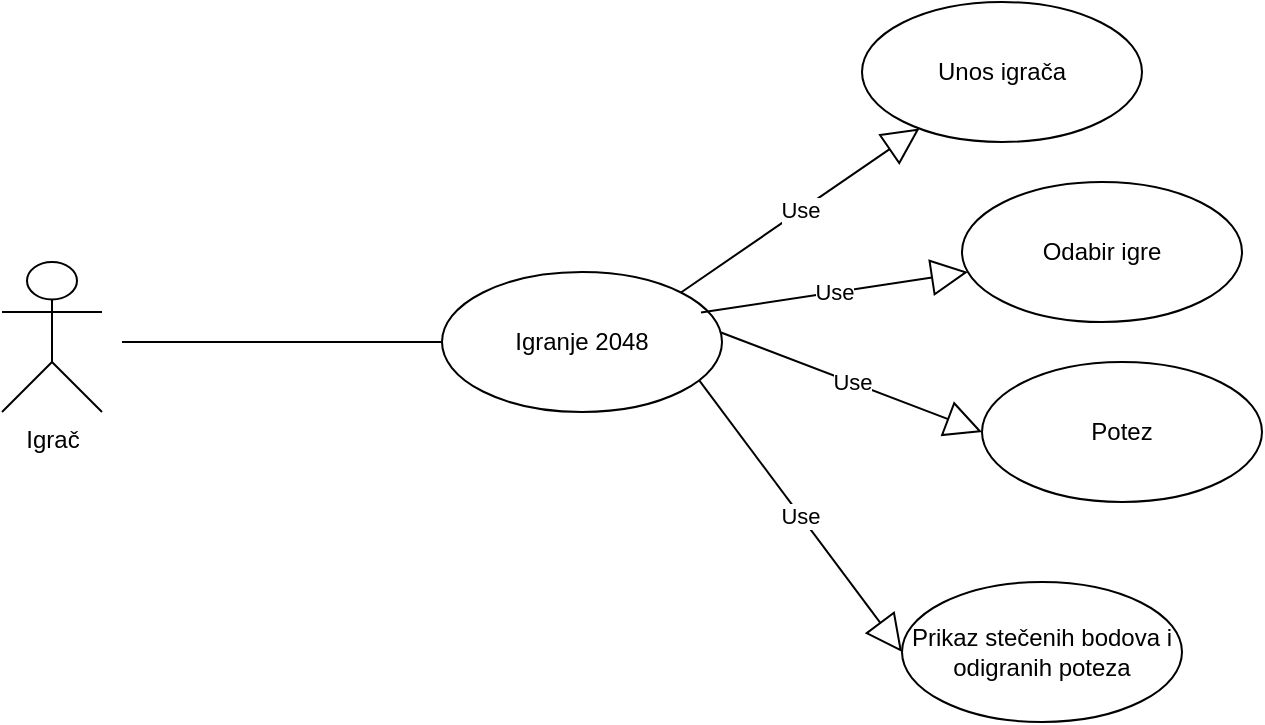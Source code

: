 <mxfile version="14.1.9" type="github" pages="3">
  <diagram id="4oy8QzDiB6QRUBUMDUoN" name="UseCase: Igranje 2048">
    <mxGraphModel dx="1038" dy="580" grid="1" gridSize="10" guides="1" tooltips="1" connect="1" arrows="1" fold="1" page="1" pageScale="1" pageWidth="827" pageHeight="1169" math="0" shadow="0">
      <root>
        <mxCell id="0" />
        <mxCell id="1" parent="0" />
        <mxCell id="UtJjpzWJMwNSMbZmCYVx-2" value="Igrač" style="shape=umlActor;verticalLabelPosition=bottom;verticalAlign=top;html=1;" parent="1" vertex="1">
          <mxGeometry x="70" y="270" width="50" height="75" as="geometry" />
        </mxCell>
        <mxCell id="UtJjpzWJMwNSMbZmCYVx-3" value="Igranje 2048" style="ellipse;whiteSpace=wrap;html=1;" parent="1" vertex="1">
          <mxGeometry x="290" y="275" width="140" height="70" as="geometry" />
        </mxCell>
        <mxCell id="UtJjpzWJMwNSMbZmCYVx-4" value="" style="endArrow=none;html=1;exitX=0;exitY=0.5;exitDx=0;exitDy=0;" parent="1" source="UtJjpzWJMwNSMbZmCYVx-3" edge="1">
          <mxGeometry width="50" height="50" relative="1" as="geometry">
            <mxPoint x="530" y="590" as="sourcePoint" />
            <mxPoint x="130" y="310" as="targetPoint" />
          </mxGeometry>
        </mxCell>
        <mxCell id="G9BYI7_02Bs0RA9_PzGR-2" value="Unos igrača" style="ellipse;whiteSpace=wrap;html=1;" vertex="1" parent="1">
          <mxGeometry x="500" y="140" width="140" height="70" as="geometry" />
        </mxCell>
        <mxCell id="G9BYI7_02Bs0RA9_PzGR-3" value="Odabir igre&lt;span style=&quot;color: rgba(0 , 0 , 0 , 0) ; font-family: monospace ; font-size: 0px&quot;&gt;%3CmxGraphModel%3E%3Croot%3E%3CmxCell%20id%3D%220%22%2F%3E%3CmxCell%20id%3D%221%22%20parent%3D%220%22%2F%3E%3CmxCell%20id%3D%222%22%20value%3D%22Igranje%202048%22%20style%3D%22ellipse%3BwhiteSpace%3Dwrap%3Bhtml%3D1%3B%22%20vertex%3D%221%22%20parent%3D%221%22%3E%3CmxGeometry%20x%3D%22290%22%20y%3D%22275%22%20width%3D%22140%22%20height%3D%2270%22%20as%3D%22geometry%22%2F%3E%3C%2FmxCell%3E%3C%2Froot%3E%3C%2FmxGraphModel%3E&lt;/span&gt;" style="ellipse;whiteSpace=wrap;html=1;" vertex="1" parent="1">
          <mxGeometry x="550" y="230" width="140" height="70" as="geometry" />
        </mxCell>
        <mxCell id="G9BYI7_02Bs0RA9_PzGR-4" value="Potez" style="ellipse;whiteSpace=wrap;html=1;" vertex="1" parent="1">
          <mxGeometry x="560" y="320" width="140" height="70" as="geometry" />
        </mxCell>
        <mxCell id="G9BYI7_02Bs0RA9_PzGR-5" value="Prikaz stečenih bodova i odigranih poteza" style="ellipse;whiteSpace=wrap;html=1;" vertex="1" parent="1">
          <mxGeometry x="520" y="430" width="140" height="70" as="geometry" />
        </mxCell>
        <mxCell id="G9BYI7_02Bs0RA9_PzGR-7" value="Use" style="endArrow=block;endSize=16;endFill=0;html=1;exitX=1;exitY=0;exitDx=0;exitDy=0;" edge="1" parent="1" source="UtJjpzWJMwNSMbZmCYVx-3" target="G9BYI7_02Bs0RA9_PzGR-2">
          <mxGeometry width="160" relative="1" as="geometry">
            <mxPoint x="330" y="440" as="sourcePoint" />
            <mxPoint x="490" y="440" as="targetPoint" />
          </mxGeometry>
        </mxCell>
        <mxCell id="G9BYI7_02Bs0RA9_PzGR-9" value="Use" style="endArrow=block;endSize=16;endFill=0;html=1;exitX=1;exitY=0;exitDx=0;exitDy=0;" edge="1" parent="1" target="G9BYI7_02Bs0RA9_PzGR-3">
          <mxGeometry width="160" relative="1" as="geometry">
            <mxPoint x="419.497" y="295.251" as="sourcePoint" />
            <mxPoint x="550.503" y="229.749" as="targetPoint" />
          </mxGeometry>
        </mxCell>
        <mxCell id="G9BYI7_02Bs0RA9_PzGR-10" value="Use" style="endArrow=block;endSize=16;endFill=0;html=1;exitX=1;exitY=0;exitDx=0;exitDy=0;entryX=0;entryY=0.5;entryDx=0;entryDy=0;" edge="1" parent="1" target="G9BYI7_02Bs0RA9_PzGR-4">
          <mxGeometry width="160" relative="1" as="geometry">
            <mxPoint x="429.497" y="305.251" as="sourcePoint" />
            <mxPoint x="560.503" y="239.749" as="targetPoint" />
          </mxGeometry>
        </mxCell>
        <mxCell id="G9BYI7_02Bs0RA9_PzGR-11" value="Use" style="endArrow=block;endSize=16;endFill=0;html=1;exitX=0.92;exitY=0.777;exitDx=0;exitDy=0;exitPerimeter=0;entryX=0;entryY=0.5;entryDx=0;entryDy=0;" edge="1" parent="1" source="UtJjpzWJMwNSMbZmCYVx-3" target="G9BYI7_02Bs0RA9_PzGR-5">
          <mxGeometry width="160" relative="1" as="geometry">
            <mxPoint x="439.497" y="315.251" as="sourcePoint" />
            <mxPoint x="570.503" y="249.749" as="targetPoint" />
          </mxGeometry>
        </mxCell>
      </root>
    </mxGraphModel>
  </diagram>
  <diagram id="qMPHA3hrOo82yHzI00W6" name="Activity: igranje 2048">
    <mxGraphModel dx="1038" dy="580" grid="1" gridSize="10" guides="1" tooltips="1" connect="1" arrows="1" fold="1" page="1" pageScale="1" pageWidth="827" pageHeight="1169" math="0" shadow="0">
      <root>
        <mxCell id="uWv3LQWqG7xGrmStCNz2-0" />
        <mxCell id="uWv3LQWqG7xGrmStCNz2-1" parent="uWv3LQWqG7xGrmStCNz2-0" />
        <mxCell id="a2cNhKKj_JagrZBdh2Ad-1" value="" style="ellipse;html=1;shape=startState;fillColor=#000000;strokeColor=#ff0000;" vertex="1" parent="uWv3LQWqG7xGrmStCNz2-1">
          <mxGeometry x="384" y="20" width="30" height="30" as="geometry" />
        </mxCell>
        <mxCell id="a2cNhKKj_JagrZBdh2Ad-2" value="" style="edgeStyle=orthogonalEdgeStyle;html=1;verticalAlign=bottom;endArrow=open;endSize=8;strokeColor=#ff0000;" edge="1" source="a2cNhKKj_JagrZBdh2Ad-1" parent="uWv3LQWqG7xGrmStCNz2-1">
          <mxGeometry relative="1" as="geometry">
            <mxPoint x="399" y="110" as="targetPoint" />
          </mxGeometry>
        </mxCell>
        <mxCell id="a2cNhKKj_JagrZBdh2Ad-3" value="Unos igrača" style="rounded=1;whiteSpace=wrap;html=1;arcSize=40;fontColor=#000000;fillColor=#ffffc0;strokeColor=#ff0000;" vertex="1" parent="uWv3LQWqG7xGrmStCNz2-1">
          <mxGeometry x="353.5" y="110" width="91" height="20" as="geometry" />
        </mxCell>
        <mxCell id="a2cNhKKj_JagrZBdh2Ad-4" value="" style="edgeStyle=orthogonalEdgeStyle;html=1;verticalAlign=bottom;endArrow=open;endSize=8;strokeColor=#ff0000;" edge="1" source="a2cNhKKj_JagrZBdh2Ad-3" parent="uWv3LQWqG7xGrmStCNz2-1">
          <mxGeometry relative="1" as="geometry">
            <mxPoint x="399" y="160" as="targetPoint" />
          </mxGeometry>
        </mxCell>
        <mxCell id="a2cNhKKj_JagrZBdh2Ad-5" value="Prikaz polja s brojevima" style="rounded=1;whiteSpace=wrap;html=1;arcSize=40;fontColor=#000000;fillColor=#ffffc0;strokeColor=#ff0000;" vertex="1" parent="uWv3LQWqG7xGrmStCNz2-1">
          <mxGeometry x="339" y="160" width="120" height="40" as="geometry" />
        </mxCell>
        <mxCell id="a2cNhKKj_JagrZBdh2Ad-6" value="" style="edgeStyle=orthogonalEdgeStyle;html=1;verticalAlign=bottom;endArrow=open;endSize=8;strokeColor=#ff0000;" edge="1" source="a2cNhKKj_JagrZBdh2Ad-5" parent="uWv3LQWqG7xGrmStCNz2-1">
          <mxGeometry relative="1" as="geometry">
            <mxPoint x="399" y="220" as="targetPoint" />
          </mxGeometry>
        </mxCell>
        <mxCell id="a2cNhKKj_JagrZBdh2Ad-7" value="Igrač spaja polja s istim vrijednostima" style="rhombus;whiteSpace=wrap;html=1;fillColor=#ffffc0;strokeColor=#ff0000;" vertex="1" parent="uWv3LQWqG7xGrmStCNz2-1">
          <mxGeometry x="312" y="220" width="174" height="80" as="geometry" />
        </mxCell>
        <mxCell id="a2cNhKKj_JagrZBdh2Ad-8" value="ne" style="edgeStyle=orthogonalEdgeStyle;html=1;align=left;verticalAlign=bottom;endArrow=open;endSize=8;strokeColor=#ff0000;entryX=0.5;entryY=0;entryDx=0;entryDy=0;" edge="1" source="a2cNhKKj_JagrZBdh2Ad-7" parent="uWv3LQWqG7xGrmStCNz2-1" target="a2cNhKKj_JagrZBdh2Ad-12">
          <mxGeometry x="-1" relative="1" as="geometry">
            <mxPoint x="540" y="240" as="targetPoint" />
          </mxGeometry>
        </mxCell>
        <mxCell id="a2cNhKKj_JagrZBdh2Ad-9" value="da" style="edgeStyle=orthogonalEdgeStyle;html=1;align=left;verticalAlign=top;endArrow=open;endSize=8;strokeColor=#ff0000;" edge="1" source="a2cNhKKj_JagrZBdh2Ad-7" parent="uWv3LQWqG7xGrmStCNz2-1">
          <mxGeometry x="-1" relative="1" as="geometry">
            <mxPoint x="400" y="330" as="targetPoint" />
          </mxGeometry>
        </mxCell>
        <mxCell id="a2cNhKKj_JagrZBdh2Ad-13" style="edgeStyle=orthogonalEdgeStyle;rounded=0;orthogonalLoop=1;jettySize=auto;html=1;exitX=0;exitY=0.5;exitDx=0;exitDy=0;" edge="1" parent="uWv3LQWqG7xGrmStCNz2-1" source="a2cNhKKj_JagrZBdh2Ad-10">
          <mxGeometry relative="1" as="geometry">
            <mxPoint x="310" y="260" as="targetPoint" />
          </mxGeometry>
        </mxCell>
        <mxCell id="a2cNhKKj_JagrZBdh2Ad-10" value="Odigrani potez" style="rounded=1;whiteSpace=wrap;html=1;arcSize=40;fontColor=#000000;fillColor=#ffffc0;strokeColor=#ff0000;" vertex="1" parent="uWv3LQWqG7xGrmStCNz2-1">
          <mxGeometry x="340" y="330" width="119" height="40" as="geometry" />
        </mxCell>
        <mxCell id="a2cNhKKj_JagrZBdh2Ad-16" value="" style="edgeStyle=orthogonalEdgeStyle;rounded=0;orthogonalLoop=1;jettySize=auto;html=1;" edge="1" parent="uWv3LQWqG7xGrmStCNz2-1" source="a2cNhKKj_JagrZBdh2Ad-12" target="a2cNhKKj_JagrZBdh2Ad-14">
          <mxGeometry relative="1" as="geometry" />
        </mxCell>
        <mxCell id="a2cNhKKj_JagrZBdh2Ad-12" value="Dodavanje novog polja s novim vrijednotima" style="rounded=1;whiteSpace=wrap;html=1;arcSize=40;fontColor=#000000;fillColor=#ffffc0;strokeColor=#ff0000;" vertex="1" parent="uWv3LQWqG7xGrmStCNz2-1">
          <mxGeometry x="500" y="330" width="120" height="40" as="geometry" />
        </mxCell>
        <mxCell id="a2cNhKKj_JagrZBdh2Ad-14" value="Bodovanje; ukupan broj poteza" style="rounded=1;whiteSpace=wrap;html=1;arcSize=40;fontColor=#000000;fillColor=#ffffc0;strokeColor=#ff0000;" vertex="1" parent="uWv3LQWqG7xGrmStCNz2-1">
          <mxGeometry x="500" y="420" width="120" height="40" as="geometry" />
        </mxCell>
        <mxCell id="a2cNhKKj_JagrZBdh2Ad-15" value="" style="edgeStyle=orthogonalEdgeStyle;html=1;verticalAlign=bottom;endArrow=open;endSize=8;strokeColor=#ff0000;" edge="1" source="a2cNhKKj_JagrZBdh2Ad-14" parent="uWv3LQWqG7xGrmStCNz2-1">
          <mxGeometry relative="1" as="geometry">
            <mxPoint x="560" y="520" as="targetPoint" />
          </mxGeometry>
        </mxCell>
        <mxCell id="a2cNhKKj_JagrZBdh2Ad-17" value="" style="ellipse;html=1;shape=endState;fillColor=#000000;strokeColor=#ff0000;" vertex="1" parent="uWv3LQWqG7xGrmStCNz2-1">
          <mxGeometry x="545" y="520" width="30" height="30" as="geometry" />
        </mxCell>
      </root>
    </mxGraphModel>
  </diagram>
  <diagram id="A5A8IINjDiZnL8NDesJq" name="Activity: Unos igrača">
    <mxGraphModel dx="1038" dy="580" grid="1" gridSize="10" guides="1" tooltips="1" connect="1" arrows="1" fold="1" page="1" pageScale="1" pageWidth="827" pageHeight="1169" math="0" shadow="0">
      <root>
        <mxCell id="b04PrGEVNCN0tS7fzhZB-0" />
        <mxCell id="b04PrGEVNCN0tS7fzhZB-1" parent="b04PrGEVNCN0tS7fzhZB-0" />
        <mxCell id="b04PrGEVNCN0tS7fzhZB-2" value="" style="ellipse;html=1;shape=startState;fillColor=#000000;strokeColor=#ff0000;" vertex="1" parent="b04PrGEVNCN0tS7fzhZB-1">
          <mxGeometry x="270" y="30" width="30" height="30" as="geometry" />
        </mxCell>
        <mxCell id="b04PrGEVNCN0tS7fzhZB-3" value="" style="edgeStyle=orthogonalEdgeStyle;html=1;verticalAlign=bottom;endArrow=open;endSize=8;strokeColor=#ff0000;" edge="1" source="b04PrGEVNCN0tS7fzhZB-2" parent="b04PrGEVNCN0tS7fzhZB-1">
          <mxGeometry relative="1" as="geometry">
            <mxPoint x="285" y="120" as="targetPoint" />
          </mxGeometry>
        </mxCell>
        <mxCell id="b04PrGEVNCN0tS7fzhZB-8" value="Registracija igrača" style="rhombus;whiteSpace=wrap;html=1;fillColor=#ffffc0;strokeColor=#ff0000;" vertex="1" parent="b04PrGEVNCN0tS7fzhZB-1">
          <mxGeometry x="225" y="120" width="120" height="60" as="geometry" />
        </mxCell>
        <mxCell id="b04PrGEVNCN0tS7fzhZB-9" value="Nije registriran" style="edgeStyle=orthogonalEdgeStyle;html=1;align=left;verticalAlign=bottom;endArrow=open;endSize=8;strokeColor=#ff0000;" edge="1" source="b04PrGEVNCN0tS7fzhZB-8" parent="b04PrGEVNCN0tS7fzhZB-1">
          <mxGeometry x="-1" relative="1" as="geometry">
            <mxPoint x="440" y="150" as="targetPoint" />
          </mxGeometry>
        </mxCell>
        <mxCell id="b04PrGEVNCN0tS7fzhZB-10" value="Registriran" style="edgeStyle=orthogonalEdgeStyle;html=1;align=left;verticalAlign=top;endArrow=open;endSize=8;strokeColor=#ff0000;exitX=0.5;exitY=1;exitDx=0;exitDy=0;" edge="1" source="b04PrGEVNCN0tS7fzhZB-8" parent="b04PrGEVNCN0tS7fzhZB-1">
          <mxGeometry x="-1" relative="1" as="geometry">
            <mxPoint x="285" y="240" as="targetPoint" />
          </mxGeometry>
        </mxCell>
        <mxCell id="b04PrGEVNCN0tS7fzhZB-11" value="Odabir postojećeg imena (igrača)" style="rounded=1;whiteSpace=wrap;html=1;arcSize=40;fontColor=#000000;fillColor=#ffffc0;strokeColor=#ff0000;" vertex="1" parent="b04PrGEVNCN0tS7fzhZB-1">
          <mxGeometry x="225" y="240" width="120" height="40" as="geometry" />
        </mxCell>
        <mxCell id="b04PrGEVNCN0tS7fzhZB-12" value="" style="edgeStyle=orthogonalEdgeStyle;html=1;verticalAlign=bottom;endArrow=open;endSize=8;strokeColor=#ff0000;" edge="1" source="b04PrGEVNCN0tS7fzhZB-11" parent="b04PrGEVNCN0tS7fzhZB-1">
          <mxGeometry relative="1" as="geometry">
            <mxPoint x="285" y="340" as="targetPoint" />
          </mxGeometry>
        </mxCell>
        <mxCell id="b04PrGEVNCN0tS7fzhZB-13" value="Unos novog imena" style="rounded=1;whiteSpace=wrap;html=1;arcSize=40;fontColor=#000000;fillColor=#ffffc0;strokeColor=#ff0000;" vertex="1" parent="b04PrGEVNCN0tS7fzhZB-1">
          <mxGeometry x="440" y="130" width="120" height="40" as="geometry" />
        </mxCell>
        <mxCell id="b04PrGEVNCN0tS7fzhZB-14" value="" style="edgeStyle=orthogonalEdgeStyle;html=1;verticalAlign=bottom;endArrow=open;endSize=8;strokeColor=#ff0000;" edge="1" source="b04PrGEVNCN0tS7fzhZB-13" parent="b04PrGEVNCN0tS7fzhZB-1">
          <mxGeometry relative="1" as="geometry">
            <mxPoint x="500" y="230" as="targetPoint" />
          </mxGeometry>
        </mxCell>
        <mxCell id="b04PrGEVNCN0tS7fzhZB-15" value="Povratak na igračeve već ostvarene bodove" style="rounded=1;whiteSpace=wrap;html=1;arcSize=40;fontColor=#000000;fillColor=#ffffc0;strokeColor=#ff0000;" vertex="1" parent="b04PrGEVNCN0tS7fzhZB-1">
          <mxGeometry x="212.5" y="340" width="145" height="60" as="geometry" />
        </mxCell>
        <mxCell id="b04PrGEVNCN0tS7fzhZB-16" value="" style="edgeStyle=orthogonalEdgeStyle;html=1;verticalAlign=bottom;endArrow=open;endSize=8;strokeColor=#ff0000;entryX=0;entryY=0;entryDx=0;entryDy=0;" edge="1" source="b04PrGEVNCN0tS7fzhZB-15" parent="b04PrGEVNCN0tS7fzhZB-1" target="b04PrGEVNCN0tS7fzhZB-19">
          <mxGeometry relative="1" as="geometry">
            <mxPoint x="285" y="440" as="targetPoint" />
          </mxGeometry>
        </mxCell>
        <mxCell id="b04PrGEVNCN0tS7fzhZB-17" value="Postavljanje početnih vrijednosti igre" style="rounded=1;whiteSpace=wrap;html=1;arcSize=40;fontColor=#000000;fillColor=#ffffc0;strokeColor=#ff0000;" vertex="1" parent="b04PrGEVNCN0tS7fzhZB-1">
          <mxGeometry x="440" y="230" width="120" height="40" as="geometry" />
        </mxCell>
        <mxCell id="b04PrGEVNCN0tS7fzhZB-18" value="" style="edgeStyle=orthogonalEdgeStyle;html=1;verticalAlign=bottom;endArrow=open;endSize=8;strokeColor=#ff0000;entryX=0.5;entryY=0;entryDx=0;entryDy=0;" edge="1" source="b04PrGEVNCN0tS7fzhZB-17" parent="b04PrGEVNCN0tS7fzhZB-1" target="b04PrGEVNCN0tS7fzhZB-19">
          <mxGeometry relative="1" as="geometry">
            <mxPoint x="500" y="330" as="targetPoint" />
          </mxGeometry>
        </mxCell>
        <mxCell id="b04PrGEVNCN0tS7fzhZB-19" value="" style="ellipse;html=1;shape=endState;fillColor=#000000;strokeColor=#ff0000;" vertex="1" parent="b04PrGEVNCN0tS7fzhZB-1">
          <mxGeometry x="500" y="370" width="30" height="30" as="geometry" />
        </mxCell>
      </root>
    </mxGraphModel>
  </diagram>
</mxfile>
